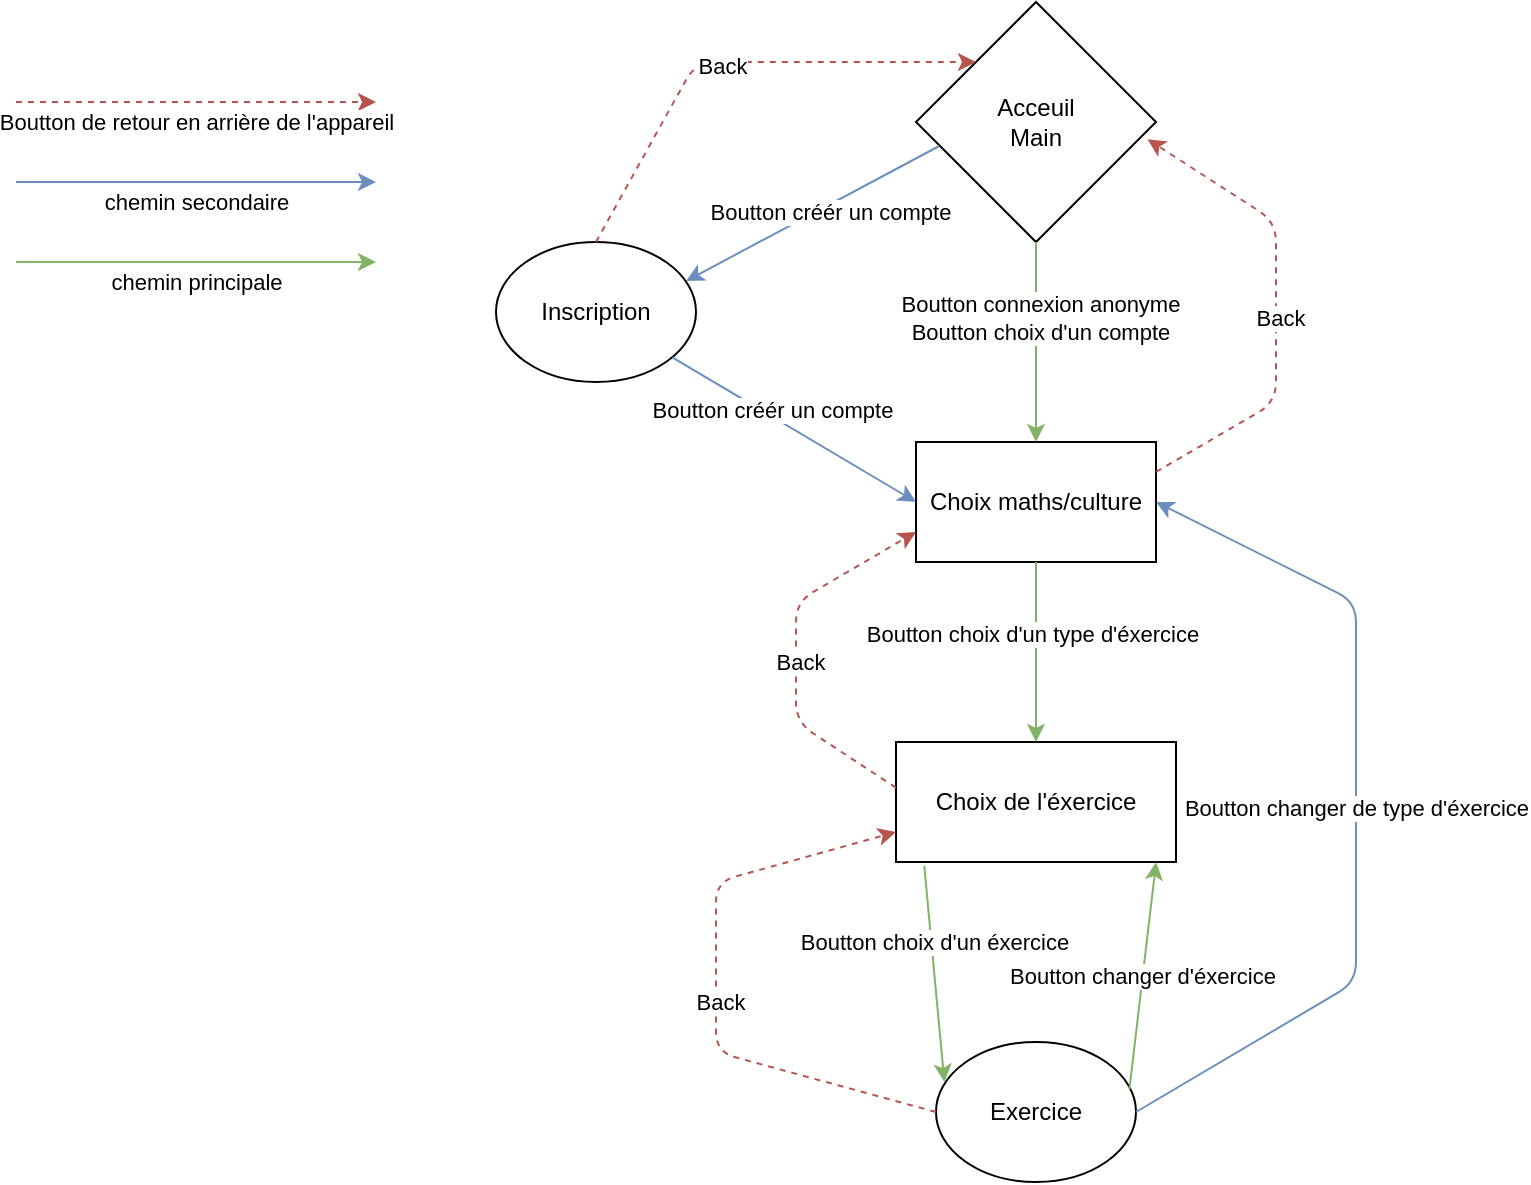 <mxfile version="14.5.10" type="device"><diagram id="8AWUE1nOUQKvP-8rBWDR" name="Page-1"><mxGraphModel dx="2035" dy="1736" grid="1" gridSize="10" guides="1" tooltips="1" connect="1" arrows="1" fold="1" page="1" pageScale="1" pageWidth="850" pageHeight="1100" math="0" shadow="0"><root><mxCell id="0"/><mxCell id="1" parent="0"/><mxCell id="r8AO_ZN6PBwBtX9x4_w_-1" value="Choix maths/culture" style="rounded=0;whiteSpace=wrap;html=1;" parent="1" vertex="1"><mxGeometry x="230" y="210" width="120" height="60" as="geometry"/></mxCell><mxCell id="r8AO_ZN6PBwBtX9x4_w_-3" value="&lt;div&gt;Acceuil&lt;/div&gt;&lt;div&gt;Main&lt;/div&gt;" style="rhombus;whiteSpace=wrap;html=1;" parent="1" vertex="1"><mxGeometry x="230" y="-10" width="120" height="120" as="geometry"/></mxCell><mxCell id="r8AO_ZN6PBwBtX9x4_w_-4" value="Choix de l'éxercice" style="rounded=0;whiteSpace=wrap;html=1;" parent="1" vertex="1"><mxGeometry x="220" y="360" width="140" height="60" as="geometry"/></mxCell><mxCell id="r8AO_ZN6PBwBtX9x4_w_-5" value="Inscription" style="ellipse;whiteSpace=wrap;html=1;" parent="1" vertex="1"><mxGeometry x="20" y="110" width="100" height="70" as="geometry"/></mxCell><mxCell id="r8AO_ZN6PBwBtX9x4_w_-7" value="Exercice" style="ellipse;whiteSpace=wrap;html=1;" parent="1" vertex="1"><mxGeometry x="240" y="510" width="100" height="70" as="geometry"/></mxCell><mxCell id="r8AO_ZN6PBwBtX9x4_w_-8" value="" style="endArrow=classic;html=1;exitX=0.097;exitY=0.6;exitDx=0;exitDy=0;entryX=0.95;entryY=0.279;entryDx=0;entryDy=0;entryPerimeter=0;exitPerimeter=0;fillColor=#dae8fc;strokeColor=#6c8ebf;" parent="1" source="r8AO_ZN6PBwBtX9x4_w_-3" target="r8AO_ZN6PBwBtX9x4_w_-5" edge="1"><mxGeometry width="50" height="50" relative="1" as="geometry"><mxPoint x="280" y="350" as="sourcePoint"/><mxPoint x="330" y="300" as="targetPoint"/></mxGeometry></mxCell><mxCell id="r8AO_ZN6PBwBtX9x4_w_-15" value="Boutton créér un compte" style="edgeLabel;html=1;align=center;verticalAlign=middle;resizable=0;points=[];" parent="r8AO_ZN6PBwBtX9x4_w_-8" vertex="1" connectable="0"><mxGeometry x="-0.111" y="3" relative="1" as="geometry"><mxPoint as="offset"/></mxGeometry></mxCell><mxCell id="r8AO_ZN6PBwBtX9x4_w_-9" value="" style="endArrow=classic;html=1;fillColor=#dae8fc;strokeColor=#6c8ebf;" parent="1" source="r8AO_ZN6PBwBtX9x4_w_-5" edge="1"><mxGeometry width="50" height="50" relative="1" as="geometry"><mxPoint x="280" y="350" as="sourcePoint"/><mxPoint x="230" y="240" as="targetPoint"/></mxGeometry></mxCell><mxCell id="r8AO_ZN6PBwBtX9x4_w_-20" value="Boutton créér un compte" style="edgeLabel;html=1;align=center;verticalAlign=middle;resizable=0;points=[];" parent="r8AO_ZN6PBwBtX9x4_w_-9" vertex="1" connectable="0"><mxGeometry x="-0.213" y="3" relative="1" as="geometry"><mxPoint as="offset"/></mxGeometry></mxCell><mxCell id="r8AO_ZN6PBwBtX9x4_w_-11" value="" style="endArrow=classic;html=1;exitX=0.5;exitY=1;exitDx=0;exitDy=0;entryX=0.5;entryY=0;entryDx=0;entryDy=0;fillColor=#d5e8d4;strokeColor=#82b366;" parent="1" source="r8AO_ZN6PBwBtX9x4_w_-3" target="r8AO_ZN6PBwBtX9x4_w_-1" edge="1"><mxGeometry width="50" height="50" relative="1" as="geometry"><mxPoint x="270" y="170" as="sourcePoint"/><mxPoint x="320" y="120" as="targetPoint"/></mxGeometry></mxCell><mxCell id="r8AO_ZN6PBwBtX9x4_w_-16" value="&lt;div&gt;Boutton connexion anonyme&lt;/div&gt;&lt;div&gt;Boutton choix d'un compte&lt;br&gt;&lt;/div&gt;" style="edgeLabel;html=1;align=center;verticalAlign=middle;resizable=0;points=[];" parent="r8AO_ZN6PBwBtX9x4_w_-11" vertex="1" connectable="0"><mxGeometry x="-0.243" y="2" relative="1" as="geometry"><mxPoint as="offset"/></mxGeometry></mxCell><mxCell id="r8AO_ZN6PBwBtX9x4_w_-12" value="" style="endArrow=classic;html=1;exitX=0.5;exitY=1;exitDx=0;exitDy=0;entryX=0.5;entryY=0;entryDx=0;entryDy=0;fillColor=#d5e8d4;strokeColor=#82b366;" parent="1" source="r8AO_ZN6PBwBtX9x4_w_-1" target="r8AO_ZN6PBwBtX9x4_w_-4" edge="1"><mxGeometry width="50" height="50" relative="1" as="geometry"><mxPoint x="170" y="340" as="sourcePoint"/><mxPoint x="220" y="290" as="targetPoint"/></mxGeometry></mxCell><mxCell id="r8AO_ZN6PBwBtX9x4_w_-17" value="Boutton choix d'un type d'éxercice" style="edgeLabel;html=1;align=center;verticalAlign=middle;resizable=0;points=[];" parent="r8AO_ZN6PBwBtX9x4_w_-12" vertex="1" connectable="0"><mxGeometry x="-0.196" y="-2" relative="1" as="geometry"><mxPoint as="offset"/></mxGeometry></mxCell><mxCell id="r8AO_ZN6PBwBtX9x4_w_-13" value="" style="endArrow=classic;html=1;exitX=0.101;exitY=1.033;exitDx=0;exitDy=0;entryX=0.042;entryY=0.286;entryDx=0;entryDy=0;entryPerimeter=0;exitPerimeter=0;fillColor=#d5e8d4;strokeColor=#82b366;" parent="1" source="r8AO_ZN6PBwBtX9x4_w_-4" target="r8AO_ZN6PBwBtX9x4_w_-7" edge="1"><mxGeometry width="50" height="50" relative="1" as="geometry"><mxPoint x="270" y="470" as="sourcePoint"/><mxPoint x="320" y="420" as="targetPoint"/></mxGeometry></mxCell><mxCell id="r8AO_ZN6PBwBtX9x4_w_-18" value="Boutton choix d'un éxercice" style="edgeLabel;html=1;align=center;verticalAlign=middle;resizable=0;points=[];" parent="r8AO_ZN6PBwBtX9x4_w_-13" vertex="1" connectable="0"><mxGeometry x="-0.289" y="1" relative="1" as="geometry"><mxPoint as="offset"/></mxGeometry></mxCell><mxCell id="r8AO_ZN6PBwBtX9x4_w_-14" value="Boutton changer de type d'éxercice" style="endArrow=classic;html=1;exitX=1;exitY=0.5;exitDx=0;exitDy=0;entryX=1;entryY=0.5;entryDx=0;entryDy=0;fillColor=#dae8fc;strokeColor=#6c8ebf;" parent="1" source="r8AO_ZN6PBwBtX9x4_w_-7" target="r8AO_ZN6PBwBtX9x4_w_-1" edge="1"><mxGeometry width="50" height="50" relative="1" as="geometry"><mxPoint x="420" y="520" as="sourcePoint"/><mxPoint x="470" y="470" as="targetPoint"/><Array as="points"><mxPoint x="450" y="480"/><mxPoint x="450" y="290"/></Array></mxGeometry></mxCell><mxCell id="r8AO_ZN6PBwBtX9x4_w_-19" value="Boutton changer d'éxercice" style="endArrow=classic;html=1;exitX=0.967;exitY=0.338;exitDx=0;exitDy=0;entryX=0.929;entryY=1;entryDx=0;entryDy=0;entryPerimeter=0;exitPerimeter=0;fillColor=#d5e8d4;strokeColor=#82b366;" parent="1" source="r8AO_ZN6PBwBtX9x4_w_-7" target="r8AO_ZN6PBwBtX9x4_w_-4" edge="1"><mxGeometry width="50" height="50" relative="1" as="geometry"><mxPoint x="280" y="380" as="sourcePoint"/><mxPoint x="330" y="330" as="targetPoint"/></mxGeometry></mxCell><mxCell id="r8AO_ZN6PBwBtX9x4_w_-24" value="" style="endArrow=classic;html=1;dashed=1;exitX=0.5;exitY=0;exitDx=0;exitDy=0;entryX=0;entryY=0;entryDx=0;entryDy=0;fillColor=#f8cecc;strokeColor=#b85450;" parent="1" source="r8AO_ZN6PBwBtX9x4_w_-5" target="r8AO_ZN6PBwBtX9x4_w_-3" edge="1"><mxGeometry width="50" height="50" relative="1" as="geometry"><mxPoint x="280" y="320" as="sourcePoint"/><mxPoint x="330" y="270" as="targetPoint"/><Array as="points"><mxPoint x="120" y="20"/></Array></mxGeometry></mxCell><mxCell id="r8AO_ZN6PBwBtX9x4_w_-25" value="Back" style="edgeLabel;html=1;align=center;verticalAlign=middle;resizable=0;points=[];" parent="r8AO_ZN6PBwBtX9x4_w_-24" vertex="1" connectable="0"><mxGeometry x="-0.05" y="-2" relative="1" as="geometry"><mxPoint as="offset"/></mxGeometry></mxCell><mxCell id="r8AO_ZN6PBwBtX9x4_w_-26" value="" style="endArrow=classic;html=1;dashed=1;exitX=1;exitY=0.25;exitDx=0;exitDy=0;entryX=0.965;entryY=0.572;entryDx=0;entryDy=0;entryPerimeter=0;fillColor=#f8cecc;strokeColor=#b85450;" parent="1" source="r8AO_ZN6PBwBtX9x4_w_-1" target="r8AO_ZN6PBwBtX9x4_w_-3" edge="1"><mxGeometry width="50" height="50" relative="1" as="geometry"><mxPoint x="-50" y="370" as="sourcePoint"/><mxPoint x="140" y="280" as="targetPoint"/><Array as="points"><mxPoint x="410" y="190"/><mxPoint x="410" y="100"/></Array></mxGeometry></mxCell><mxCell id="r8AO_ZN6PBwBtX9x4_w_-27" value="Back" style="edgeLabel;html=1;align=center;verticalAlign=middle;resizable=0;points=[];" parent="r8AO_ZN6PBwBtX9x4_w_-26" vertex="1" connectable="0"><mxGeometry x="-0.05" y="-2" relative="1" as="geometry"><mxPoint as="offset"/></mxGeometry></mxCell><mxCell id="r8AO_ZN6PBwBtX9x4_w_-28" value="" style="endArrow=classic;html=1;dashed=1;exitX=0;exitY=0.381;exitDx=0;exitDy=0;entryX=0;entryY=0.75;entryDx=0;entryDy=0;exitPerimeter=0;fillColor=#f8cecc;strokeColor=#b85450;" parent="1" source="r8AO_ZN6PBwBtX9x4_w_-4" target="r8AO_ZN6PBwBtX9x4_w_-1" edge="1"><mxGeometry width="50" height="50" relative="1" as="geometry"><mxPoint x="110" y="395" as="sourcePoint"/><mxPoint x="230" y="240" as="targetPoint"/><Array as="points"><mxPoint x="170" y="350"/><mxPoint x="170" y="290"/></Array></mxGeometry></mxCell><mxCell id="r8AO_ZN6PBwBtX9x4_w_-29" value="Back" style="edgeLabel;html=1;align=center;verticalAlign=middle;resizable=0;points=[];" parent="r8AO_ZN6PBwBtX9x4_w_-28" vertex="1" connectable="0"><mxGeometry x="-0.05" y="-2" relative="1" as="geometry"><mxPoint as="offset"/></mxGeometry></mxCell><mxCell id="r8AO_ZN6PBwBtX9x4_w_-30" value="" style="endArrow=classic;html=1;dashed=1;exitX=0;exitY=0.5;exitDx=0;exitDy=0;entryX=0;entryY=0.75;entryDx=0;entryDy=0;fillColor=#f8cecc;strokeColor=#b85450;" parent="1" source="r8AO_ZN6PBwBtX9x4_w_-7" target="r8AO_ZN6PBwBtX9x4_w_-4" edge="1"><mxGeometry width="50" height="50" relative="1" as="geometry"><mxPoint x="150" y="545" as="sourcePoint"/><mxPoint x="160" y="410" as="targetPoint"/><Array as="points"><mxPoint x="130" y="515"/><mxPoint x="130" y="430"/></Array></mxGeometry></mxCell><mxCell id="r8AO_ZN6PBwBtX9x4_w_-31" value="Back" style="edgeLabel;html=1;align=center;verticalAlign=middle;resizable=0;points=[];" parent="r8AO_ZN6PBwBtX9x4_w_-30" vertex="1" connectable="0"><mxGeometry x="-0.05" y="-2" relative="1" as="geometry"><mxPoint as="offset"/></mxGeometry></mxCell><mxCell id="r8AO_ZN6PBwBtX9x4_w_-32" value="" style="endArrow=classic;html=1;dashed=1;fillColor=#f8cecc;strokeColor=#b85450;" parent="1" edge="1"><mxGeometry width="50" height="50" relative="1" as="geometry"><mxPoint x="-220" y="40" as="sourcePoint"/><mxPoint x="-40" y="40" as="targetPoint"/></mxGeometry></mxCell><mxCell id="r8AO_ZN6PBwBtX9x4_w_-33" value="Boutton de retour en arrière de l'appareil" style="edgeLabel;html=1;align=center;verticalAlign=middle;resizable=0;points=[];" parent="r8AO_ZN6PBwBtX9x4_w_-32" vertex="1" connectable="0"><mxGeometry x="0.306" y="-4" relative="1" as="geometry"><mxPoint x="-27.5" y="6" as="offset"/></mxGeometry></mxCell><mxCell id="r8AO_ZN6PBwBtX9x4_w_-34" value="" style="endArrow=classic;html=1;fillColor=#dae8fc;strokeColor=#6c8ebf;" parent="1" edge="1"><mxGeometry width="50" height="50" relative="1" as="geometry"><mxPoint x="-220" y="80" as="sourcePoint"/><mxPoint x="-40" y="80" as="targetPoint"/></mxGeometry></mxCell><mxCell id="r8AO_ZN6PBwBtX9x4_w_-35" value="chemin secondaire" style="edgeLabel;html=1;align=center;verticalAlign=middle;resizable=0;points=[];" parent="r8AO_ZN6PBwBtX9x4_w_-34" vertex="1" connectable="0"><mxGeometry x="0.537" y="-4" relative="1" as="geometry"><mxPoint x="-48.33" y="6" as="offset"/></mxGeometry></mxCell><mxCell id="r8AO_ZN6PBwBtX9x4_w_-36" value="" style="endArrow=classic;html=1;fillColor=#d5e8d4;strokeColor=#82b366;" parent="1" edge="1"><mxGeometry width="50" height="50" relative="1" as="geometry"><mxPoint x="-220" y="120" as="sourcePoint"/><mxPoint x="-40" y="120" as="targetPoint"/></mxGeometry></mxCell><mxCell id="r8AO_ZN6PBwBtX9x4_w_-37" value="chemin principale" style="edgeLabel;html=1;align=center;verticalAlign=middle;resizable=0;points=[];" parent="r8AO_ZN6PBwBtX9x4_w_-36" vertex="1" connectable="0"><mxGeometry x="0.296" y="2" relative="1" as="geometry"><mxPoint x="-26.67" y="12" as="offset"/></mxGeometry></mxCell></root></mxGraphModel></diagram></mxfile>